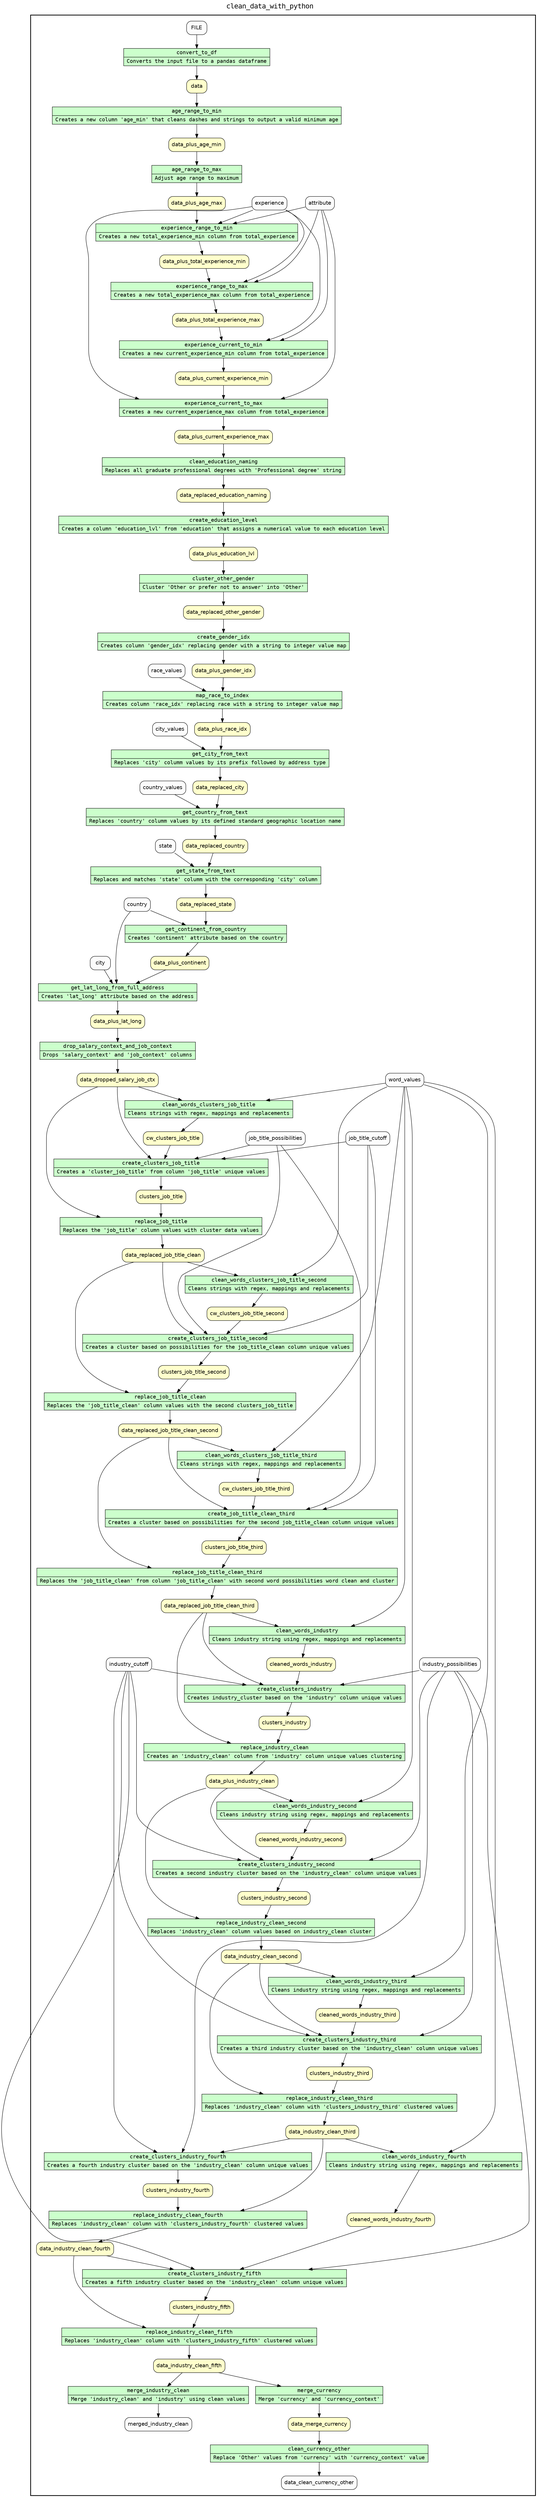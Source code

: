
/* Start of top-level graph */
digraph Workflow {
rankdir=TB

/* Title for graph */
fontname=Courier; fontsize=18; labelloc=t
label=clean_data_with_python

/* Start of double cluster for drawing box around nodes in workflow */
subgraph cluster_workflow_box_outer { label=""; color=black; penwidth=2
subgraph cluster_workflow_box_inner { label=""; color=white

/* Style for nodes representing atomic programs in workflow */
node[shape=box style=filled fillcolor="#CCFFCC" peripheries=1 fontname=Courier]

/* Nodes representing atomic programs in workflow */
convert_to_df [shape=record rankdir=LR label="{<f0> convert_to_df |<f1> Converts the input file to a pandas dataframe}"];
age_range_to_min [shape=record rankdir=LR label="{<f0> age_range_to_min |<f1> Creates a new column 'age_min' that cleans dashes and strings to output a valid minimum age}"];
age_range_to_max [shape=record rankdir=LR label="{<f0> age_range_to_max |<f1> Adjust age range to maximum}"];
experience_range_to_min [shape=record rankdir=LR label="{<f0> experience_range_to_min |<f1> Creates a new total_experience_min column from total_experience}"];
experience_range_to_max [shape=record rankdir=LR label="{<f0> experience_range_to_max |<f1> Creates a new total_experience_max column from total_experience}"];
experience_current_to_min [shape=record rankdir=LR label="{<f0> experience_current_to_min |<f1> Creates a new current_experience_min column from total_experience}"];
experience_current_to_max [shape=record rankdir=LR label="{<f0> experience_current_to_max |<f1> Creates a new current_experience_max column from total_experience}"];
clean_education_naming [shape=record rankdir=LR label="{<f0> clean_education_naming |<f1> Replaces all graduate professional degrees with 'Professional degree' string}"];
create_education_level [shape=record rankdir=LR label="{<f0> create_education_level |<f1> Creates a column 'education_lvl' from 'education' that assigns a numerical value to each education level}"];
cluster_other_gender [shape=record rankdir=LR label="{<f0> cluster_other_gender |<f1> Cluster 'Other or prefer not to answer' into 'Other'}"];
create_gender_idx [shape=record rankdir=LR label="{<f0> create_gender_idx |<f1> Creates column 'gender_idx' replacing gender with a string to integer value map}"];
map_race_to_index [shape=record rankdir=LR label="{<f0> map_race_to_index |<f1> Creates column 'race_idx' replacing race with a string to integer value map}"];
get_city_from_text [shape=record rankdir=LR label="{<f0> get_city_from_text |<f1> Replaces 'city' columm values by its prefix followed by address type}"];
get_country_from_text [shape=record rankdir=LR label="{<f0> get_country_from_text |<f1> Replaces 'country' columm values by its defined standard geographic location name}"];
get_state_from_text [shape=record rankdir=LR label="{<f0> get_state_from_text |<f1> Replaces and matches 'state' columm with the corresponding 'city' column}"];
get_continent_from_country [shape=record rankdir=LR label="{<f0> get_continent_from_country |<f1> Creates 'continent' attribute based on the country}"];
get_lat_long_from_full_address [shape=record rankdir=LR label="{<f0> get_lat_long_from_full_address |<f1> Creates 'lat_long' attribute based on the address}"];
drop_salary_context_and_job_context [shape=record rankdir=LR label="{<f0> drop_salary_context_and_job_context |<f1> Drops 'salary_context' and 'job_context' columns}"];
clean_words_clusters_job_title [shape=record rankdir=LR label="{<f0> clean_words_clusters_job_title |<f1> Cleans strings with regex, mappings and replacements}"];
create_clusters_job_title [shape=record rankdir=LR label="{<f0> create_clusters_job_title |<f1> Creates a 'cluster_job_title' from column 'job_title' unique values}"];
replace_job_title [shape=record rankdir=LR label="{<f0> replace_job_title |<f1> Replaces the 'job_title' column values with cluster data values}"];
clean_words_clusters_job_title_second [shape=record rankdir=LR label="{<f0> clean_words_clusters_job_title_second |<f1> Cleans strings with regex, mappings and replacements}"];
create_clusters_job_title_second [shape=record rankdir=LR label="{<f0> create_clusters_job_title_second |<f1> Creates a cluster based on possibilities for the job_title_clean column unique values}"];
replace_job_title_clean [shape=record rankdir=LR label="{<f0> replace_job_title_clean |<f1> Replaces the 'job_title_clean' column values with the second clusters_job_title}"];
clean_words_clusters_job_title_third [shape=record rankdir=LR label="{<f0> clean_words_clusters_job_title_third |<f1> Cleans strings with regex, mappings and replacements}"];
create_job_title_clean_third [shape=record rankdir=LR label="{<f0> create_job_title_clean_third |<f1> Creates a cluster based on possibilities for the second job_title_clean column unique values}"];
replace_job_title_clean_third [shape=record rankdir=LR label="{<f0> replace_job_title_clean_third |<f1> Replaces the 'job_title_clean' from column 'job_title_clean' with second word possibilities word clean and cluster}"];
clean_words_industry [shape=record rankdir=LR label="{<f0> clean_words_industry |<f1> Cleans industry string using regex, mappings and replacements}"];
create_clusters_industry [shape=record rankdir=LR label="{<f0> create_clusters_industry |<f1> Creates industry_cluster based on the 'industry' column unique values}"];
replace_industry_clean [shape=record rankdir=LR label="{<f0> replace_industry_clean |<f1> Creates an 'industry_clean' column from 'industry' column unique values clustering}"];
clean_words_industry_second [shape=record rankdir=LR label="{<f0> clean_words_industry_second |<f1> Cleans industry string using regex, mappings and replacements}"];
create_clusters_industry_second [shape=record rankdir=LR label="{<f0> create_clusters_industry_second |<f1> Creates a second industry cluster based on the 'industry_clean' column unique values}"];
replace_industry_clean_second [shape=record rankdir=LR label="{<f0> replace_industry_clean_second |<f1> Replaces 'industry_clean' column values based on industry_clean cluster}"];
clean_words_industry_third [shape=record rankdir=LR label="{<f0> clean_words_industry_third |<f1> Cleans industry string using regex, mappings and replacements}"];
create_clusters_industry_third [shape=record rankdir=LR label="{<f0> create_clusters_industry_third |<f1> Creates a third industry cluster based on the 'industry_clean' column unique values}"];
replace_industry_clean_third [shape=record rankdir=LR label="{<f0> replace_industry_clean_third |<f1> Replaces 'industry_clean' column with 'clusters_industry_third' clustered values}"];
clean_words_industry_fourth [shape=record rankdir=LR label="{<f0> clean_words_industry_fourth |<f1> Cleans industry string using regex, mappings and replacements}"];
create_clusters_industry_fourth [shape=record rankdir=LR label="{<f0> create_clusters_industry_fourth |<f1> Creates a fourth industry cluster based on the 'industry_clean' column unique values}"];
replace_industry_clean_fourth [shape=record rankdir=LR label="{<f0> replace_industry_clean_fourth |<f1> Replaces 'industry_clean' column with 'clusters_industry_fourth' clustered values}"];
create_clusters_industry_fifth [shape=record rankdir=LR label="{<f0> create_clusters_industry_fifth |<f1> Creates a fifth industry cluster based on the 'industry_clean' column unique values}"];
replace_industry_clean_fifth [shape=record rankdir=LR label="{<f0> replace_industry_clean_fifth |<f1> Replaces 'industry_clean' column with 'clusters_industry_fifth' clustered values}"];
merge_industry_clean [shape=record rankdir=LR label="{<f0> merge_industry_clean |<f1> Merge 'industry_clean' and 'industry' using clean values}"];
merge_currency [shape=record rankdir=LR label="{<f0> merge_currency |<f1> Merge 'currency' and 'currency_context'}"];
clean_currency_other [shape=record rankdir=LR label="{<f0> clean_currency_other |<f1> Replace 'Other' values from 'currency' with 'currency_context' value}"];

/* Style for nodes representing non-parameter data channels in workflow */
node[shape=box style="rounded,filled" fillcolor="#FFFFCC" peripheries=1 fontname=Helvetica]

/* Nodes for non-parameter data channels in workflow */
data
data_plus_age_min
data_plus_age_max
data_plus_total_experience_min
data_plus_total_experience_max
data_plus_current_experience_min
data_plus_current_experience_max
data_replaced_education_naming
data_plus_education_lvl
data_replaced_other_gender
data_plus_gender_idx
data_plus_race_idx
data_replaced_city
data_replaced_country
data_replaced_state
data_plus_continent
data_plus_lat_long
data_dropped_salary_job_ctx
cw_clusters_job_title
clusters_job_title
data_replaced_job_title_clean
cw_clusters_job_title_second
clusters_job_title_second
data_replaced_job_title_clean_second
cw_clusters_job_title_third
clusters_job_title_third
data_replaced_job_title_clean_third
cleaned_words_industry
clusters_industry
data_plus_industry_clean
cleaned_words_industry_second
clusters_industry_second
data_industry_clean_second
cleaned_words_industry_third
clusters_industry_third
data_industry_clean_third
clusters_industry_fourth
data_industry_clean_fourth
cleaned_words_industry_fourth
clusters_industry_fifth
data_industry_clean_fifth
data_merge_currency

/* Style for nodes representing parameter channels in workflow */
node[shape=box style="rounded,filled" fillcolor="#FCFCFC" peripheries=1 fontname=Helvetica]

/* Nodes representing parameter channels in workflow */

/* Edges representing connections between programs and channels */
convert_to_df -> data
FILE -> convert_to_df
age_range_to_min -> data_plus_age_min
data -> age_range_to_min
age_range_to_max -> data_plus_age_max
data_plus_age_min -> age_range_to_max
experience_range_to_min -> data_plus_total_experience_min
data_plus_age_max -> experience_range_to_min
experience -> experience_range_to_min
attribute -> experience_range_to_min
experience_range_to_max -> data_plus_total_experience_max
data_plus_total_experience_min -> experience_range_to_max
experience -> experience_range_to_max
attribute -> experience_range_to_max
experience_current_to_min -> data_plus_current_experience_min
data_plus_total_experience_max -> experience_current_to_min
experience -> experience_current_to_min
attribute -> experience_current_to_min
experience_current_to_max -> data_plus_current_experience_max
data_plus_current_experience_min -> experience_current_to_max
experience -> experience_current_to_max
attribute -> experience_current_to_max
clean_education_naming -> data_replaced_education_naming
data_plus_current_experience_max -> clean_education_naming
create_education_level -> data_plus_education_lvl
data_replaced_education_naming -> create_education_level
cluster_other_gender -> data_replaced_other_gender
data_plus_education_lvl -> cluster_other_gender
create_gender_idx -> data_plus_gender_idx
data_replaced_other_gender -> create_gender_idx
map_race_to_index -> data_plus_race_idx
data_plus_gender_idx -> map_race_to_index
race_values -> map_race_to_index
get_city_from_text -> data_replaced_city
data_plus_race_idx -> get_city_from_text
city_values -> get_city_from_text
get_country_from_text -> data_replaced_country
data_replaced_city -> get_country_from_text
country_values -> get_country_from_text
get_state_from_text -> data_replaced_state
data_replaced_country -> get_state_from_text
state -> get_state_from_text
get_continent_from_country -> data_plus_continent
data_replaced_state -> get_continent_from_country
country -> get_continent_from_country
get_lat_long_from_full_address -> data_plus_lat_long
data_plus_continent -> get_lat_long_from_full_address
city -> get_lat_long_from_full_address
country -> get_lat_long_from_full_address
drop_salary_context_and_job_context -> data_dropped_salary_job_ctx
data_plus_lat_long -> drop_salary_context_and_job_context
clean_words_clusters_job_title -> cw_clusters_job_title
data_dropped_salary_job_ctx -> clean_words_clusters_job_title
word_values -> clean_words_clusters_job_title
create_clusters_job_title -> clusters_job_title
data_dropped_salary_job_ctx -> create_clusters_job_title
cw_clusters_job_title -> create_clusters_job_title
job_title_possibilities -> create_clusters_job_title
job_title_cutoff -> create_clusters_job_title
replace_job_title -> data_replaced_job_title_clean
data_dropped_salary_job_ctx -> replace_job_title
clusters_job_title -> replace_job_title
clean_words_clusters_job_title_second -> cw_clusters_job_title_second
data_replaced_job_title_clean -> clean_words_clusters_job_title_second
word_values -> clean_words_clusters_job_title_second
create_clusters_job_title_second -> clusters_job_title_second
data_replaced_job_title_clean -> create_clusters_job_title_second
cw_clusters_job_title_second -> create_clusters_job_title_second
job_title_possibilities -> create_clusters_job_title_second
job_title_cutoff -> create_clusters_job_title_second
replace_job_title_clean -> data_replaced_job_title_clean_second
data_replaced_job_title_clean -> replace_job_title_clean
clusters_job_title_second -> replace_job_title_clean
clean_words_clusters_job_title_third -> cw_clusters_job_title_third
data_replaced_job_title_clean_second -> clean_words_clusters_job_title_third
word_values -> clean_words_clusters_job_title_third
create_job_title_clean_third -> clusters_job_title_third
data_replaced_job_title_clean_second -> create_job_title_clean_third
cw_clusters_job_title_third -> create_job_title_clean_third
job_title_possibilities -> create_job_title_clean_third
job_title_cutoff -> create_job_title_clean_third
replace_job_title_clean_third -> data_replaced_job_title_clean_third
data_replaced_job_title_clean_second -> replace_job_title_clean_third
clusters_job_title_third -> replace_job_title_clean_third
clean_words_industry -> cleaned_words_industry
data_replaced_job_title_clean_third -> clean_words_industry
word_values -> clean_words_industry
create_clusters_industry -> clusters_industry
data_replaced_job_title_clean_third -> create_clusters_industry
cleaned_words_industry -> create_clusters_industry
industry_possibilities -> create_clusters_industry
industry_cutoff -> create_clusters_industry
replace_industry_clean -> data_plus_industry_clean
data_replaced_job_title_clean_third -> replace_industry_clean
clusters_industry -> replace_industry_clean
clean_words_industry_second -> cleaned_words_industry_second
data_plus_industry_clean -> clean_words_industry_second
word_values -> clean_words_industry_second
create_clusters_industry_second -> clusters_industry_second
data_plus_industry_clean -> create_clusters_industry_second
cleaned_words_industry_second -> create_clusters_industry_second
industry_possibilities -> create_clusters_industry_second
industry_cutoff -> create_clusters_industry_second
replace_industry_clean_second -> data_industry_clean_second
data_plus_industry_clean -> replace_industry_clean_second
clusters_industry_second -> replace_industry_clean_second
clean_words_industry_third -> cleaned_words_industry_third
data_industry_clean_second -> clean_words_industry_third
word_values -> clean_words_industry_third
create_clusters_industry_third -> clusters_industry_third
data_industry_clean_second -> create_clusters_industry_third
cleaned_words_industry_third -> create_clusters_industry_third
industry_possibilities -> create_clusters_industry_third
industry_cutoff -> create_clusters_industry_third
replace_industry_clean_third -> data_industry_clean_third
data_industry_clean_second -> replace_industry_clean_third
clusters_industry_third -> replace_industry_clean_third
clean_words_industry_fourth -> cleaned_words_industry_fourth
data_industry_clean_third -> clean_words_industry_fourth
word_values -> clean_words_industry_fourth
create_clusters_industry_fourth -> clusters_industry_fourth
data_industry_clean_third -> create_clusters_industry_fourth
industry_possibilities -> create_clusters_industry_fourth
industry_cutoff -> create_clusters_industry_fourth
replace_industry_clean_fourth -> data_industry_clean_fourth
data_industry_clean_third -> replace_industry_clean_fourth
clusters_industry_fourth -> replace_industry_clean_fourth
create_clusters_industry_fifth -> clusters_industry_fifth
data_industry_clean_fourth -> create_clusters_industry_fifth
cleaned_words_industry_fourth -> create_clusters_industry_fifth
industry_possibilities -> create_clusters_industry_fifth
industry_cutoff -> create_clusters_industry_fifth
replace_industry_clean_fifth -> data_industry_clean_fifth
data_industry_clean_fourth -> replace_industry_clean_fifth
clusters_industry_fifth -> replace_industry_clean_fifth
merge_industry_clean -> merged_industry_clean
data_industry_clean_fifth -> merge_industry_clean
merge_currency -> data_merge_currency
data_industry_clean_fifth -> merge_currency
clean_currency_other -> data_clean_currency_other
data_merge_currency -> clean_currency_other

/* End of double cluster for drawing box around nodes in workflow */
}}

/* End of top-level graph */
}
